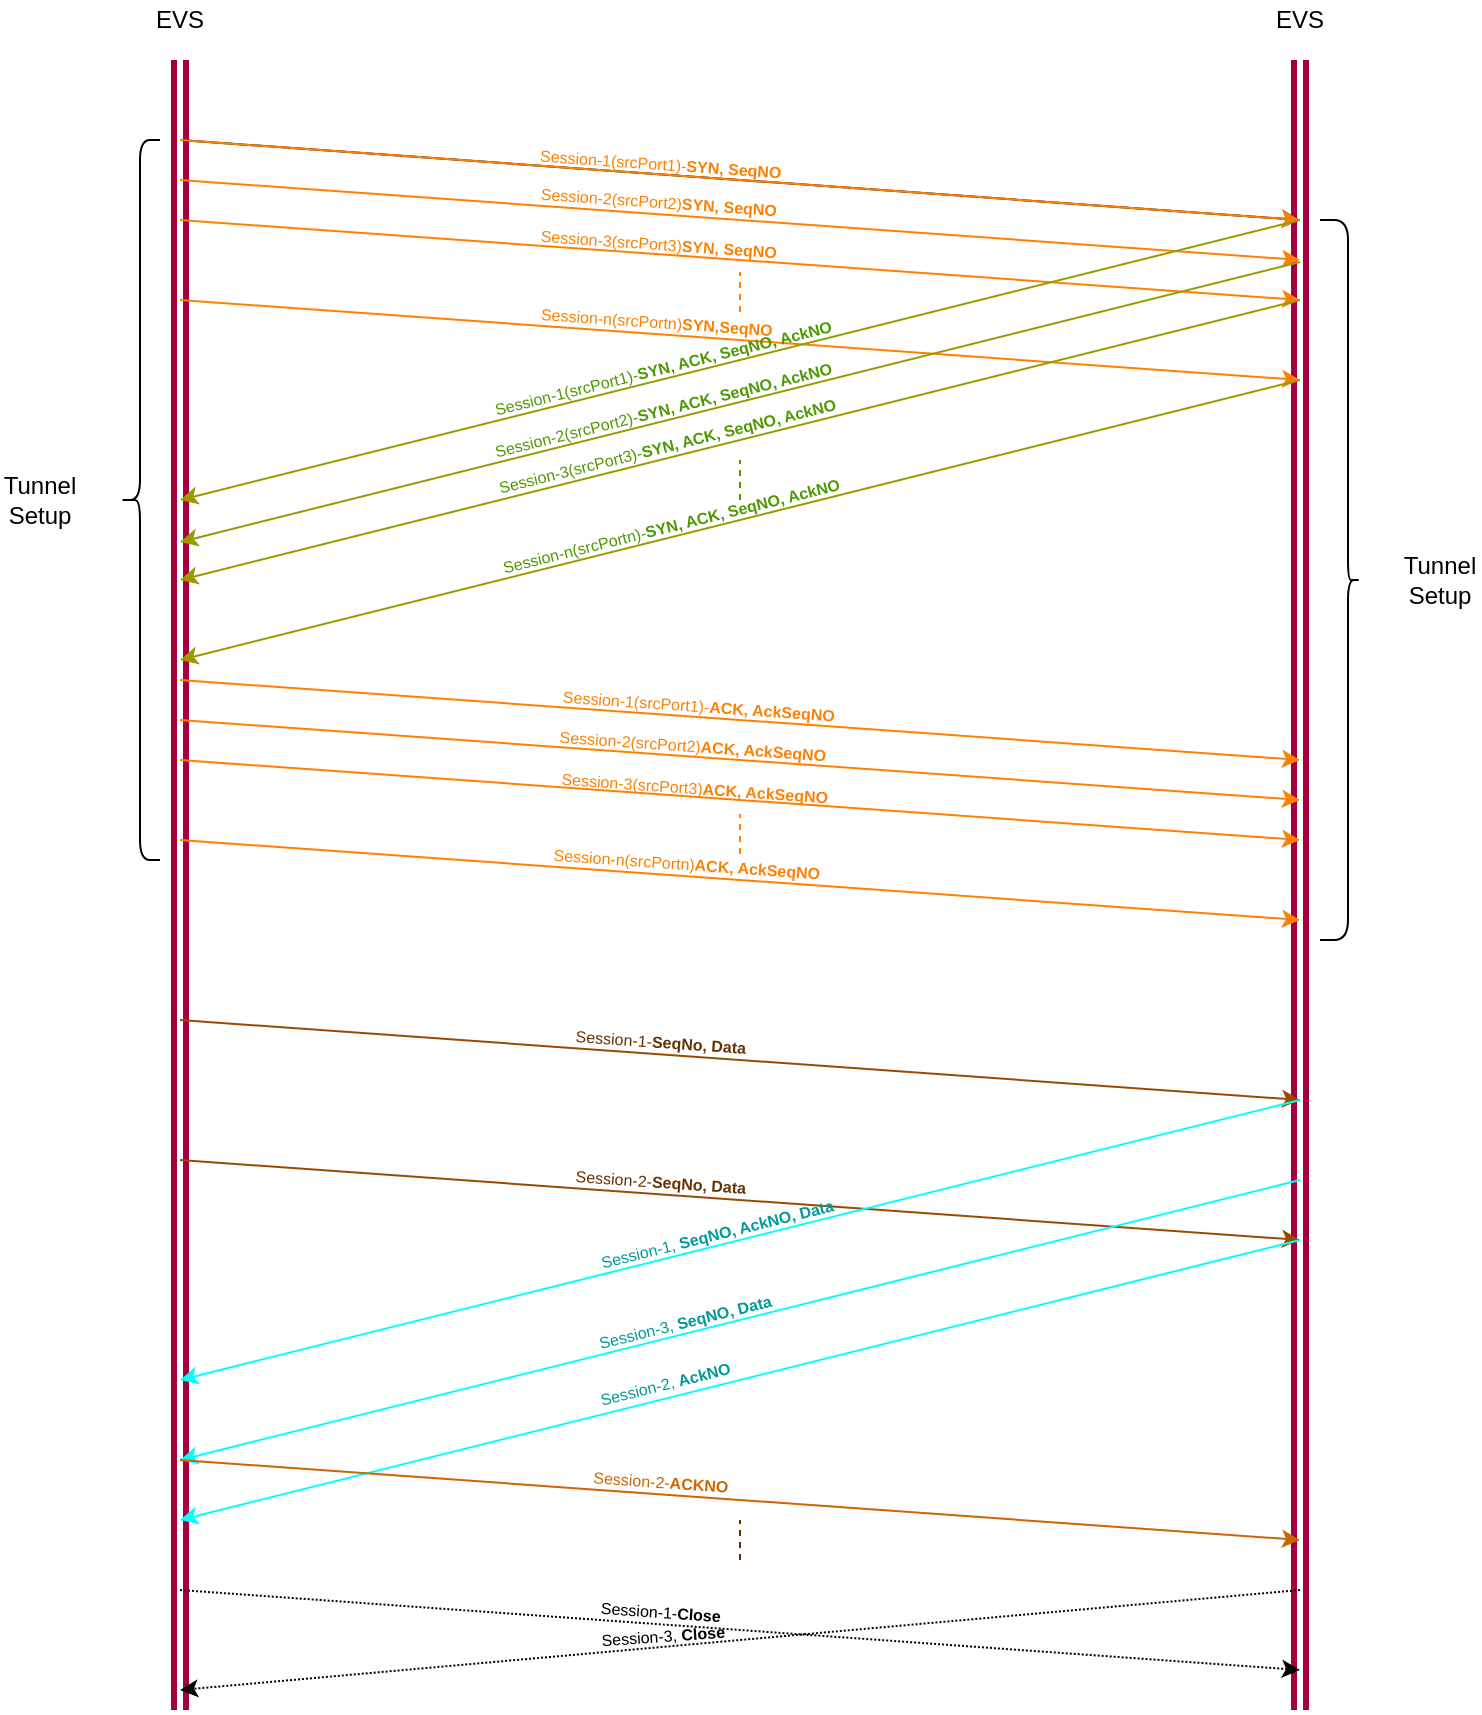 <mxfile version="12.9.10" type="github">
  <diagram id="DGuxC2egyGF5mKbaKbJq" name="Page-1">
    <mxGraphModel dx="639" dy="1225" grid="1" gridSize="10" guides="1" tooltips="1" connect="1" arrows="1" fold="1" page="1" pageScale="1" pageWidth="1100" pageHeight="850" math="0" shadow="0">
      <root>
        <mxCell id="0" />
        <mxCell id="1" parent="0" />
        <mxCell id="kNCdPxVCbltuEIP-QBrs-1" value="" style="shape=link;html=1;strokeWidth=3;fillColor=#d80073;strokeColor=#A50040;" edge="1" parent="1">
          <mxGeometry width="50" height="50" relative="1" as="geometry">
            <mxPoint x="210" y="840" as="sourcePoint" />
            <mxPoint x="210" y="15" as="targetPoint" />
          </mxGeometry>
        </mxCell>
        <mxCell id="kNCdPxVCbltuEIP-QBrs-2" value="" style="shape=link;html=1;strokeWidth=3;fillColor=#d80073;strokeColor=#A50040;" edge="1" parent="1">
          <mxGeometry width="50" height="50" relative="1" as="geometry">
            <mxPoint x="770" y="840" as="sourcePoint" />
            <mxPoint x="770" y="15" as="targetPoint" />
          </mxGeometry>
        </mxCell>
        <mxCell id="kNCdPxVCbltuEIP-QBrs-3" value="" style="endArrow=classic;html=1;strokeColor=#000000;strokeWidth=1;" edge="1" parent="1">
          <mxGeometry width="50" height="50" relative="1" as="geometry">
            <mxPoint x="210" y="55" as="sourcePoint" />
            <mxPoint x="770" y="95" as="targetPoint" />
          </mxGeometry>
        </mxCell>
        <mxCell id="kNCdPxVCbltuEIP-QBrs-4" value="" style="endArrow=classic;html=1;strokeColor=#FF8000;strokeWidth=1;" edge="1" parent="1">
          <mxGeometry width="50" height="50" relative="1" as="geometry">
            <mxPoint x="210" y="55" as="sourcePoint" />
            <mxPoint x="770" y="95" as="targetPoint" />
          </mxGeometry>
        </mxCell>
        <mxCell id="kNCdPxVCbltuEIP-QBrs-9" value="&lt;font style=&quot;font-size: 8px&quot; color=&quot;#ff8000&quot;&gt;Session-1(srcPort1)-&lt;b&gt;SYN, SeqNO&lt;/b&gt;&lt;/font&gt;" style="text;html=1;align=center;verticalAlign=middle;resizable=0;points=[];rotation=4;" vertex="1" connectable="0" parent="kNCdPxVCbltuEIP-QBrs-4">
          <mxGeometry x="-0.03" y="1" relative="1" as="geometry">
            <mxPoint x="-31.78" y="-8" as="offset" />
          </mxGeometry>
        </mxCell>
        <mxCell id="kNCdPxVCbltuEIP-QBrs-5" value="" style="endArrow=classic;html=1;strokeColor=#FF8000;strokeWidth=1;" edge="1" parent="1">
          <mxGeometry width="50" height="50" relative="1" as="geometry">
            <mxPoint x="210" y="75" as="sourcePoint" />
            <mxPoint x="770" y="115" as="targetPoint" />
          </mxGeometry>
        </mxCell>
        <mxCell id="kNCdPxVCbltuEIP-QBrs-10" value="&lt;font color=&quot;#ff8000&quot;&gt;&lt;span style=&quot;font-size: 8px&quot;&gt;Session-2(srcPort2)&lt;/span&gt;&lt;b style=&quot;font-size: 8px&quot;&gt;SYN, SeqNO&lt;/b&gt;&lt;/font&gt;&lt;span style=&quot;font-size: 8px&quot;&gt;&lt;br&gt;&lt;/span&gt;" style="text;html=1;align=center;verticalAlign=middle;resizable=0;points=[];rotation=4;" vertex="1" connectable="0" parent="kNCdPxVCbltuEIP-QBrs-5">
          <mxGeometry x="-0.044" y="-1" relative="1" as="geometry">
            <mxPoint x="-28.65" y="-10.12" as="offset" />
          </mxGeometry>
        </mxCell>
        <mxCell id="kNCdPxVCbltuEIP-QBrs-6" value="" style="endArrow=classic;html=1;strokeColor=#FF8000;strokeWidth=1;" edge="1" parent="1">
          <mxGeometry width="50" height="50" relative="1" as="geometry">
            <mxPoint x="210" y="95" as="sourcePoint" />
            <mxPoint x="770" y="135" as="targetPoint" />
          </mxGeometry>
        </mxCell>
        <mxCell id="kNCdPxVCbltuEIP-QBrs-11" value="&lt;font color=&quot;#ff8000&quot;&gt;&lt;span style=&quot;font-size: 8px&quot;&gt;Session-3(srcPort3)&lt;/span&gt;&lt;b style=&quot;font-size: 8px&quot;&gt;SYN, SeqNO&lt;/b&gt;&lt;/font&gt;" style="text;html=1;align=center;verticalAlign=middle;resizable=0;points=[];rotation=4;" vertex="1" connectable="0" parent="kNCdPxVCbltuEIP-QBrs-6">
          <mxGeometry x="-0.084" y="-1" relative="1" as="geometry">
            <mxPoint x="-17.48" y="-9" as="offset" />
          </mxGeometry>
        </mxCell>
        <mxCell id="kNCdPxVCbltuEIP-QBrs-7" value="" style="endArrow=classic;html=1;strokeColor=#FF8000;strokeWidth=1;" edge="1" parent="1">
          <mxGeometry width="50" height="50" relative="1" as="geometry">
            <mxPoint x="210" y="135" as="sourcePoint" />
            <mxPoint x="770" y="175" as="targetPoint" />
          </mxGeometry>
        </mxCell>
        <mxCell id="kNCdPxVCbltuEIP-QBrs-12" value="&lt;font color=&quot;#ff8000&quot;&gt;&lt;span style=&quot;font-size: 8px&quot;&gt;Session-n(srcPortn)&lt;/span&gt;&lt;b style=&quot;font-size: 8px&quot;&gt;SYN,SeqNO&lt;/b&gt;&lt;/font&gt;" style="text;html=1;align=center;verticalAlign=middle;resizable=0;points=[];rotation=4;" vertex="1" connectable="0" parent="kNCdPxVCbltuEIP-QBrs-7">
          <mxGeometry x="-0.097" relative="1" as="geometry">
            <mxPoint x="-15.16" y="-8.08" as="offset" />
          </mxGeometry>
        </mxCell>
        <mxCell id="kNCdPxVCbltuEIP-QBrs-8" value="" style="endArrow=none;dashed=1;html=1;strokeColor=#FF8000;strokeWidth=1;" edge="1" parent="1">
          <mxGeometry width="50" height="50" relative="1" as="geometry">
            <mxPoint x="490" y="141" as="sourcePoint" />
            <mxPoint x="490" y="121" as="targetPoint" />
          </mxGeometry>
        </mxCell>
        <mxCell id="kNCdPxVCbltuEIP-QBrs-14" value="" style="endArrow=classic;html=1;strokeColor=#999900;strokeWidth=1;" edge="1" parent="1">
          <mxGeometry width="50" height="50" relative="1" as="geometry">
            <mxPoint x="770" y="95" as="sourcePoint" />
            <mxPoint x="210" y="235" as="targetPoint" />
          </mxGeometry>
        </mxCell>
        <mxCell id="kNCdPxVCbltuEIP-QBrs-15" value="&lt;font style=&quot;font-size: 8px&quot; color=&quot;#4d9900&quot;&gt;Session-1(srcPort1)-&lt;b&gt;SYN, ACK, SeqNO, AckNO&lt;/b&gt;&lt;/font&gt;" style="text;html=1;align=center;verticalAlign=middle;resizable=0;points=[];rotation=346;" vertex="1" connectable="0" parent="kNCdPxVCbltuEIP-QBrs-14">
          <mxGeometry x="-0.03" y="1" relative="1" as="geometry">
            <mxPoint x="-47.6" y="4.12" as="offset" />
          </mxGeometry>
        </mxCell>
        <mxCell id="kNCdPxVCbltuEIP-QBrs-18" value="" style="endArrow=classic;html=1;strokeColor=#999900;strokeWidth=1;" edge="1" parent="1">
          <mxGeometry width="50" height="50" relative="1" as="geometry">
            <mxPoint x="770" y="116" as="sourcePoint" />
            <mxPoint x="210" y="256" as="targetPoint" />
          </mxGeometry>
        </mxCell>
        <mxCell id="kNCdPxVCbltuEIP-QBrs-19" value="&lt;font style=&quot;font-size: 8px&quot; color=&quot;#4d9900&quot;&gt;Session-2(srcPort2)-&lt;b&gt;SYN, ACK, SeqNO, AckNO&lt;/b&gt;&lt;/font&gt;" style="text;html=1;align=center;verticalAlign=middle;resizable=0;points=[];rotation=346;" vertex="1" connectable="0" parent="kNCdPxVCbltuEIP-QBrs-18">
          <mxGeometry x="-0.03" y="1" relative="1" as="geometry">
            <mxPoint x="-47.6" y="4" as="offset" />
          </mxGeometry>
        </mxCell>
        <mxCell id="kNCdPxVCbltuEIP-QBrs-20" value="" style="endArrow=classic;html=1;strokeColor=#999900;strokeWidth=1;" edge="1" parent="1">
          <mxGeometry width="50" height="50" relative="1" as="geometry">
            <mxPoint x="770" y="135" as="sourcePoint" />
            <mxPoint x="210" y="275" as="targetPoint" />
          </mxGeometry>
        </mxCell>
        <mxCell id="kNCdPxVCbltuEIP-QBrs-21" value="&lt;font style=&quot;font-size: 8px&quot; color=&quot;#4d9900&quot;&gt;Session-3(srcPort3)-&lt;b&gt;SYN, ACK, SeqNO, AckNO&lt;/b&gt;&lt;/font&gt;" style="text;html=1;align=center;verticalAlign=middle;resizable=0;points=[];rotation=346;" vertex="1" connectable="0" parent="kNCdPxVCbltuEIP-QBrs-20">
          <mxGeometry x="-0.03" y="1" relative="1" as="geometry">
            <mxPoint x="-45.6" y="3" as="offset" />
          </mxGeometry>
        </mxCell>
        <mxCell id="kNCdPxVCbltuEIP-QBrs-22" value="" style="endArrow=none;dashed=1;html=1;strokeColor=#4D9900;strokeWidth=1;" edge="1" parent="1">
          <mxGeometry width="50" height="50" relative="1" as="geometry">
            <mxPoint x="490" y="235" as="sourcePoint" />
            <mxPoint x="490" y="215" as="targetPoint" />
          </mxGeometry>
        </mxCell>
        <mxCell id="kNCdPxVCbltuEIP-QBrs-23" value="" style="endArrow=classic;html=1;strokeColor=#999900;strokeWidth=1;" edge="1" parent="1">
          <mxGeometry width="50" height="50" relative="1" as="geometry">
            <mxPoint x="770" y="175" as="sourcePoint" />
            <mxPoint x="210" y="315" as="targetPoint" />
          </mxGeometry>
        </mxCell>
        <mxCell id="kNCdPxVCbltuEIP-QBrs-24" value="&lt;font style=&quot;font-size: 8px&quot; color=&quot;#4d9900&quot;&gt;Session-n(srcPortn)-&lt;b&gt;SYN, ACK, SeqNO, AckNO&lt;/b&gt;&lt;/font&gt;" style="text;html=1;align=center;verticalAlign=middle;resizable=0;points=[];rotation=346;" vertex="1" connectable="0" parent="kNCdPxVCbltuEIP-QBrs-23">
          <mxGeometry x="-0.03" y="1" relative="1" as="geometry">
            <mxPoint x="-43.6" y="3.12" as="offset" />
          </mxGeometry>
        </mxCell>
        <mxCell id="kNCdPxVCbltuEIP-QBrs-25" value="" style="endArrow=classic;html=1;strokeColor=#FF8000;strokeWidth=1;" edge="1" parent="1">
          <mxGeometry width="50" height="50" relative="1" as="geometry">
            <mxPoint x="210" y="325" as="sourcePoint" />
            <mxPoint x="770" y="365" as="targetPoint" />
          </mxGeometry>
        </mxCell>
        <mxCell id="kNCdPxVCbltuEIP-QBrs-26" value="&lt;font style=&quot;font-size: 8px&quot; color=&quot;#ff8000&quot;&gt;Session-1(srcPort1)-&lt;b&gt;ACK, AckSeqNO&lt;/b&gt;&lt;/font&gt;" style="text;html=1;align=center;verticalAlign=middle;resizable=0;points=[];rotation=4;" vertex="1" connectable="0" parent="kNCdPxVCbltuEIP-QBrs-25">
          <mxGeometry x="-0.03" y="1" relative="1" as="geometry">
            <mxPoint x="-13" y="-6.41" as="offset" />
          </mxGeometry>
        </mxCell>
        <mxCell id="kNCdPxVCbltuEIP-QBrs-27" value="" style="endArrow=classic;html=1;strokeColor=#FF8000;strokeWidth=1;" edge="1" parent="1">
          <mxGeometry width="50" height="50" relative="1" as="geometry">
            <mxPoint x="210" y="345" as="sourcePoint" />
            <mxPoint x="770" y="385" as="targetPoint" />
          </mxGeometry>
        </mxCell>
        <mxCell id="kNCdPxVCbltuEIP-QBrs-28" value="&lt;font color=&quot;#ff8000&quot;&gt;&lt;span style=&quot;font-size: 8px&quot;&gt;Session-2(srcPort2)&lt;b&gt;ACK, AckSeqNO&lt;/b&gt;&lt;/span&gt;&lt;/font&gt;&lt;span style=&quot;font-size: 8px&quot;&gt;&lt;br&gt;&lt;/span&gt;" style="text;html=1;align=center;verticalAlign=middle;resizable=0;points=[];rotation=4;" vertex="1" connectable="0" parent="kNCdPxVCbltuEIP-QBrs-27">
          <mxGeometry x="-0.044" y="-1" relative="1" as="geometry">
            <mxPoint x="-11.52" y="-8.11" as="offset" />
          </mxGeometry>
        </mxCell>
        <mxCell id="kNCdPxVCbltuEIP-QBrs-29" value="" style="endArrow=classic;html=1;strokeColor=#FF8000;strokeWidth=1;" edge="1" parent="1">
          <mxGeometry width="50" height="50" relative="1" as="geometry">
            <mxPoint x="210" y="365" as="sourcePoint" />
            <mxPoint x="770" y="405" as="targetPoint" />
          </mxGeometry>
        </mxCell>
        <mxCell id="kNCdPxVCbltuEIP-QBrs-30" value="&lt;font color=&quot;#ff8000&quot;&gt;&lt;span style=&quot;font-size: 8px&quot;&gt;Session-3(srcPort3)&lt;b&gt;ACK, AckSeqNO&lt;/b&gt;&lt;/span&gt;&lt;/font&gt;" style="text;html=1;align=center;verticalAlign=middle;resizable=0;points=[];rotation=4;" vertex="1" connectable="0" parent="kNCdPxVCbltuEIP-QBrs-29">
          <mxGeometry x="-0.084" y="-1" relative="1" as="geometry">
            <mxPoint y="-7" as="offset" />
          </mxGeometry>
        </mxCell>
        <mxCell id="kNCdPxVCbltuEIP-QBrs-31" value="" style="endArrow=classic;html=1;strokeColor=#FF8000;strokeWidth=1;" edge="1" parent="1">
          <mxGeometry width="50" height="50" relative="1" as="geometry">
            <mxPoint x="210" y="405" as="sourcePoint" />
            <mxPoint x="770" y="445" as="targetPoint" />
          </mxGeometry>
        </mxCell>
        <mxCell id="kNCdPxVCbltuEIP-QBrs-32" value="&lt;font color=&quot;#ff8000&quot;&gt;&lt;span style=&quot;font-size: 8px&quot;&gt;Session-n(srcPortn)&lt;b&gt;ACK, AckSeqNO&lt;/b&gt;&lt;/span&gt;&lt;/font&gt;" style="text;html=1;align=center;verticalAlign=middle;resizable=0;points=[];rotation=4;" vertex="1" connectable="0" parent="kNCdPxVCbltuEIP-QBrs-31">
          <mxGeometry x="-0.097" relative="1" as="geometry">
            <mxPoint y="-7" as="offset" />
          </mxGeometry>
        </mxCell>
        <mxCell id="kNCdPxVCbltuEIP-QBrs-33" value="" style="endArrow=none;dashed=1;html=1;strokeColor=#FF8000;strokeWidth=1;" edge="1" parent="1">
          <mxGeometry width="50" height="50" relative="1" as="geometry">
            <mxPoint x="490" y="412" as="sourcePoint" />
            <mxPoint x="490" y="392" as="targetPoint" />
          </mxGeometry>
        </mxCell>
        <mxCell id="kNCdPxVCbltuEIP-QBrs-34" value="" style="shape=curlyBracket;whiteSpace=wrap;html=1;rounded=1;" vertex="1" parent="1">
          <mxGeometry x="180" y="55" width="20" height="360" as="geometry" />
        </mxCell>
        <mxCell id="kNCdPxVCbltuEIP-QBrs-35" value="" style="shape=curlyBracket;whiteSpace=wrap;html=1;rounded=1;rotation=-180;size=0.3;" vertex="1" parent="1">
          <mxGeometry x="780" y="95" width="20" height="360" as="geometry" />
        </mxCell>
        <mxCell id="kNCdPxVCbltuEIP-QBrs-38" value="EVS" style="text;html=1;strokeColor=none;fillColor=none;align=center;verticalAlign=middle;whiteSpace=wrap;rounded=0;" vertex="1" parent="1">
          <mxGeometry x="190" y="-15" width="40" height="20" as="geometry" />
        </mxCell>
        <mxCell id="kNCdPxVCbltuEIP-QBrs-39" value="EVS" style="text;html=1;strokeColor=none;fillColor=none;align=center;verticalAlign=middle;whiteSpace=wrap;rounded=0;" vertex="1" parent="1">
          <mxGeometry x="750" y="-15" width="40" height="20" as="geometry" />
        </mxCell>
        <mxCell id="kNCdPxVCbltuEIP-QBrs-40" value="Tunnel&lt;br&gt;Setup" style="text;html=1;strokeColor=none;fillColor=none;align=center;verticalAlign=middle;whiteSpace=wrap;rounded=0;" vertex="1" parent="1">
          <mxGeometry x="820" y="265" width="40" height="20" as="geometry" />
        </mxCell>
        <mxCell id="kNCdPxVCbltuEIP-QBrs-41" value="Tunnel&lt;br&gt;Setup" style="text;html=1;strokeColor=none;fillColor=none;align=center;verticalAlign=middle;whiteSpace=wrap;rounded=0;" vertex="1" parent="1">
          <mxGeometry x="120" y="225" width="40" height="20" as="geometry" />
        </mxCell>
        <mxCell id="kNCdPxVCbltuEIP-QBrs-43" value="" style="endArrow=classic;html=1;strokeColor=#994C00;strokeWidth=1;" edge="1" parent="1">
          <mxGeometry width="50" height="50" relative="1" as="geometry">
            <mxPoint x="210" y="495" as="sourcePoint" />
            <mxPoint x="770" y="535" as="targetPoint" />
          </mxGeometry>
        </mxCell>
        <mxCell id="kNCdPxVCbltuEIP-QBrs-44" value="&lt;span style=&quot;font-size: 8px&quot;&gt;&lt;font color=&quot;#663300&quot;&gt;Session-1-&lt;b&gt;SeqNo, Data&lt;/b&gt;&lt;/font&gt;&lt;/span&gt;" style="text;html=1;align=center;verticalAlign=middle;resizable=0;points=[];rotation=4;" vertex="1" connectable="0" parent="kNCdPxVCbltuEIP-QBrs-43">
          <mxGeometry x="-0.206" y="2" relative="1" as="geometry">
            <mxPoint x="17.57" y="-3.88" as="offset" />
          </mxGeometry>
        </mxCell>
        <mxCell id="kNCdPxVCbltuEIP-QBrs-45" value="" style="endArrow=classic;html=1;strokeColor=#994C00;strokeWidth=1;" edge="1" parent="1">
          <mxGeometry width="50" height="50" relative="1" as="geometry">
            <mxPoint x="210" y="565" as="sourcePoint" />
            <mxPoint x="770" y="605" as="targetPoint" />
          </mxGeometry>
        </mxCell>
        <mxCell id="kNCdPxVCbltuEIP-QBrs-46" value="&lt;span style=&quot;font-size: 8px&quot;&gt;&lt;font color=&quot;#663300&quot;&gt;Session-2-&lt;b&gt;SeqNo, Data&lt;/b&gt;&lt;/font&gt;&lt;/span&gt;" style="text;html=1;align=center;verticalAlign=middle;resizable=0;points=[];rotation=4;" vertex="1" connectable="0" parent="kNCdPxVCbltuEIP-QBrs-45">
          <mxGeometry x="-0.206" y="2" relative="1" as="geometry">
            <mxPoint x="17.57" y="-3.88" as="offset" />
          </mxGeometry>
        </mxCell>
        <mxCell id="kNCdPxVCbltuEIP-QBrs-47" value="" style="endArrow=none;dashed=1;html=1;strokeColor=#663300;strokeWidth=1;" edge="1" parent="1">
          <mxGeometry width="50" height="50" relative="1" as="geometry">
            <mxPoint x="490" y="765" as="sourcePoint" />
            <mxPoint x="490" y="745" as="targetPoint" />
          </mxGeometry>
        </mxCell>
        <mxCell id="kNCdPxVCbltuEIP-QBrs-48" value="" style="endArrow=classic;html=1;strokeColor=#00FFFF;strokeWidth=1;" edge="1" parent="1">
          <mxGeometry width="50" height="50" relative="1" as="geometry">
            <mxPoint x="770" y="535" as="sourcePoint" />
            <mxPoint x="210" y="675" as="targetPoint" />
          </mxGeometry>
        </mxCell>
        <mxCell id="kNCdPxVCbltuEIP-QBrs-49" value="&lt;font style=&quot;font-size: 8px&quot; color=&quot;#009999&quot;&gt;Session-1,&lt;b&gt;&amp;nbsp;SeqNO, AckNO, Data&lt;/b&gt;&lt;/font&gt;" style="text;html=1;align=center;verticalAlign=middle;resizable=0;points=[];rotation=346;" vertex="1" connectable="0" parent="kNCdPxVCbltuEIP-QBrs-48">
          <mxGeometry x="-0.03" y="1" relative="1" as="geometry">
            <mxPoint x="-20.6" y="-2.88" as="offset" />
          </mxGeometry>
        </mxCell>
        <mxCell id="kNCdPxVCbltuEIP-QBrs-51" value="" style="endArrow=classic;html=1;strokeColor=#00FFFF;strokeWidth=1;" edge="1" parent="1">
          <mxGeometry width="50" height="50" relative="1" as="geometry">
            <mxPoint x="770" y="575" as="sourcePoint" />
            <mxPoint x="210" y="715" as="targetPoint" />
          </mxGeometry>
        </mxCell>
        <mxCell id="kNCdPxVCbltuEIP-QBrs-52" value="&lt;font style=&quot;font-size: 8px&quot; color=&quot;#009999&quot;&gt;Session-3,&lt;b&gt;&amp;nbsp;SeqNO, Data&lt;/b&gt;&lt;/font&gt;" style="text;html=1;align=center;verticalAlign=middle;resizable=0;points=[];rotation=346;" vertex="1" connectable="0" parent="kNCdPxVCbltuEIP-QBrs-51">
          <mxGeometry x="-0.03" y="1" relative="1" as="geometry">
            <mxPoint x="-36.6" y="1.12" as="offset" />
          </mxGeometry>
        </mxCell>
        <mxCell id="kNCdPxVCbltuEIP-QBrs-55" value="" style="endArrow=classic;html=1;strokeColor=#00FFFF;strokeWidth=1;" edge="1" parent="1">
          <mxGeometry width="50" height="50" relative="1" as="geometry">
            <mxPoint x="770" y="605" as="sourcePoint" />
            <mxPoint x="210" y="745" as="targetPoint" />
          </mxGeometry>
        </mxCell>
        <mxCell id="kNCdPxVCbltuEIP-QBrs-56" value="&lt;font style=&quot;font-size: 8px&quot; color=&quot;#009999&quot;&gt;Session-2,&lt;b&gt;&amp;nbsp;AckNO&lt;/b&gt;&lt;/font&gt;" style="text;html=1;align=center;verticalAlign=middle;resizable=0;points=[];rotation=346;" vertex="1" connectable="0" parent="kNCdPxVCbltuEIP-QBrs-55">
          <mxGeometry x="-0.03" y="1" relative="1" as="geometry">
            <mxPoint x="-46.6" y="2.12" as="offset" />
          </mxGeometry>
        </mxCell>
        <mxCell id="kNCdPxVCbltuEIP-QBrs-57" value="" style="endArrow=classic;html=1;strokeColor=#CC6600;strokeWidth=1;" edge="1" parent="1">
          <mxGeometry width="50" height="50" relative="1" as="geometry">
            <mxPoint x="210" y="715" as="sourcePoint" />
            <mxPoint x="770" y="755" as="targetPoint" />
          </mxGeometry>
        </mxCell>
        <mxCell id="kNCdPxVCbltuEIP-QBrs-58" value="&lt;span style=&quot;font-size: 8px&quot;&gt;&lt;font color=&quot;#cc6600&quot;&gt;Session-2-&lt;b&gt;ACKNO&lt;/b&gt;&lt;/font&gt;&lt;/span&gt;" style="text;html=1;align=center;verticalAlign=middle;resizable=0;points=[];rotation=4;" vertex="1" connectable="0" parent="kNCdPxVCbltuEIP-QBrs-57">
          <mxGeometry x="-0.206" y="2" relative="1" as="geometry">
            <mxPoint x="17.57" y="-3.88" as="offset" />
          </mxGeometry>
        </mxCell>
        <mxCell id="kNCdPxVCbltuEIP-QBrs-59" value="" style="endArrow=classic;html=1;strokeColor=#000000;strokeWidth=1;dashed=1;dashPattern=1 1;" edge="1" parent="1">
          <mxGeometry width="50" height="50" relative="1" as="geometry">
            <mxPoint x="210" y="780.0" as="sourcePoint" />
            <mxPoint x="770" y="820.0" as="targetPoint" />
          </mxGeometry>
        </mxCell>
        <mxCell id="kNCdPxVCbltuEIP-QBrs-60" value="&lt;span style=&quot;font-size: 8px&quot;&gt;Session-1-&lt;b&gt;Close&lt;/b&gt;&lt;/span&gt;" style="text;html=1;align=center;verticalAlign=middle;resizable=0;points=[];rotation=4;" vertex="1" connectable="0" parent="kNCdPxVCbltuEIP-QBrs-59">
          <mxGeometry x="-0.206" y="2" relative="1" as="geometry">
            <mxPoint x="17.57" y="-3.88" as="offset" />
          </mxGeometry>
        </mxCell>
        <mxCell id="kNCdPxVCbltuEIP-QBrs-63" value="" style="endArrow=classic;html=1;strokeColor=#000000;strokeWidth=1;dashed=1;dashPattern=1 1;" edge="1" parent="1">
          <mxGeometry width="50" height="50" relative="1" as="geometry">
            <mxPoint x="770" y="780" as="sourcePoint" />
            <mxPoint x="210" y="830" as="targetPoint" />
          </mxGeometry>
        </mxCell>
        <mxCell id="kNCdPxVCbltuEIP-QBrs-64" value="&lt;font style=&quot;font-size: 8px&quot;&gt;Session-3,&lt;b&gt;&amp;nbsp;Close&lt;/b&gt;&lt;/font&gt;" style="text;html=1;align=center;verticalAlign=middle;resizable=0;points=[];rotation=356;" vertex="1" connectable="0" parent="kNCdPxVCbltuEIP-QBrs-63">
          <mxGeometry x="-0.03" y="1" relative="1" as="geometry">
            <mxPoint x="-47.6" y="-3.88" as="offset" />
          </mxGeometry>
        </mxCell>
      </root>
    </mxGraphModel>
  </diagram>
</mxfile>
